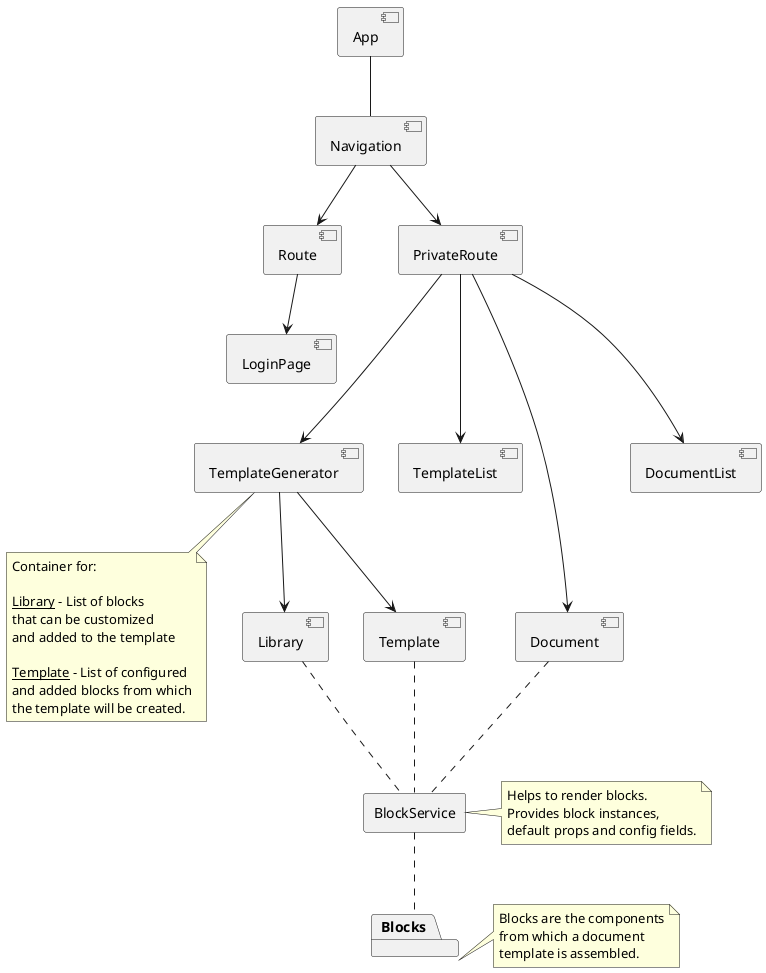 @startuml

component App
component Navigation
component Route
component PrivateRoute
component LoginPage
component TemplateGenerator

note bottom
	Container for:

	__Library__ - List of blocks
	that can be customized
	and added to the template

	__Template__ - List of configured
	and added blocks from which
	the template will be created.
end note

component Library
component Template
component TemplateList
component Document
component DocumentList
package Blocks

note right
	Blocks are the components
	from which a document
	template is assembled.
end note

agent BlockService

note right
	Helps to render blocks.
	Provides block instances,
	default props and config fields.
end note

App -- Navigation
Navigation --> Route
Navigation --> PrivateRoute
Route --> LoginPage

PrivateRoute ---> TemplateGenerator
TemplateGenerator --> Library
TemplateGenerator --> Template

PrivateRoute ---> TemplateList
PrivateRoute ---> Document
PrivateRoute ---> DocumentList

Library .. BlockService
Template .. BlockService
Document .. BlockService
BlockService .. Blocks


@enduml
